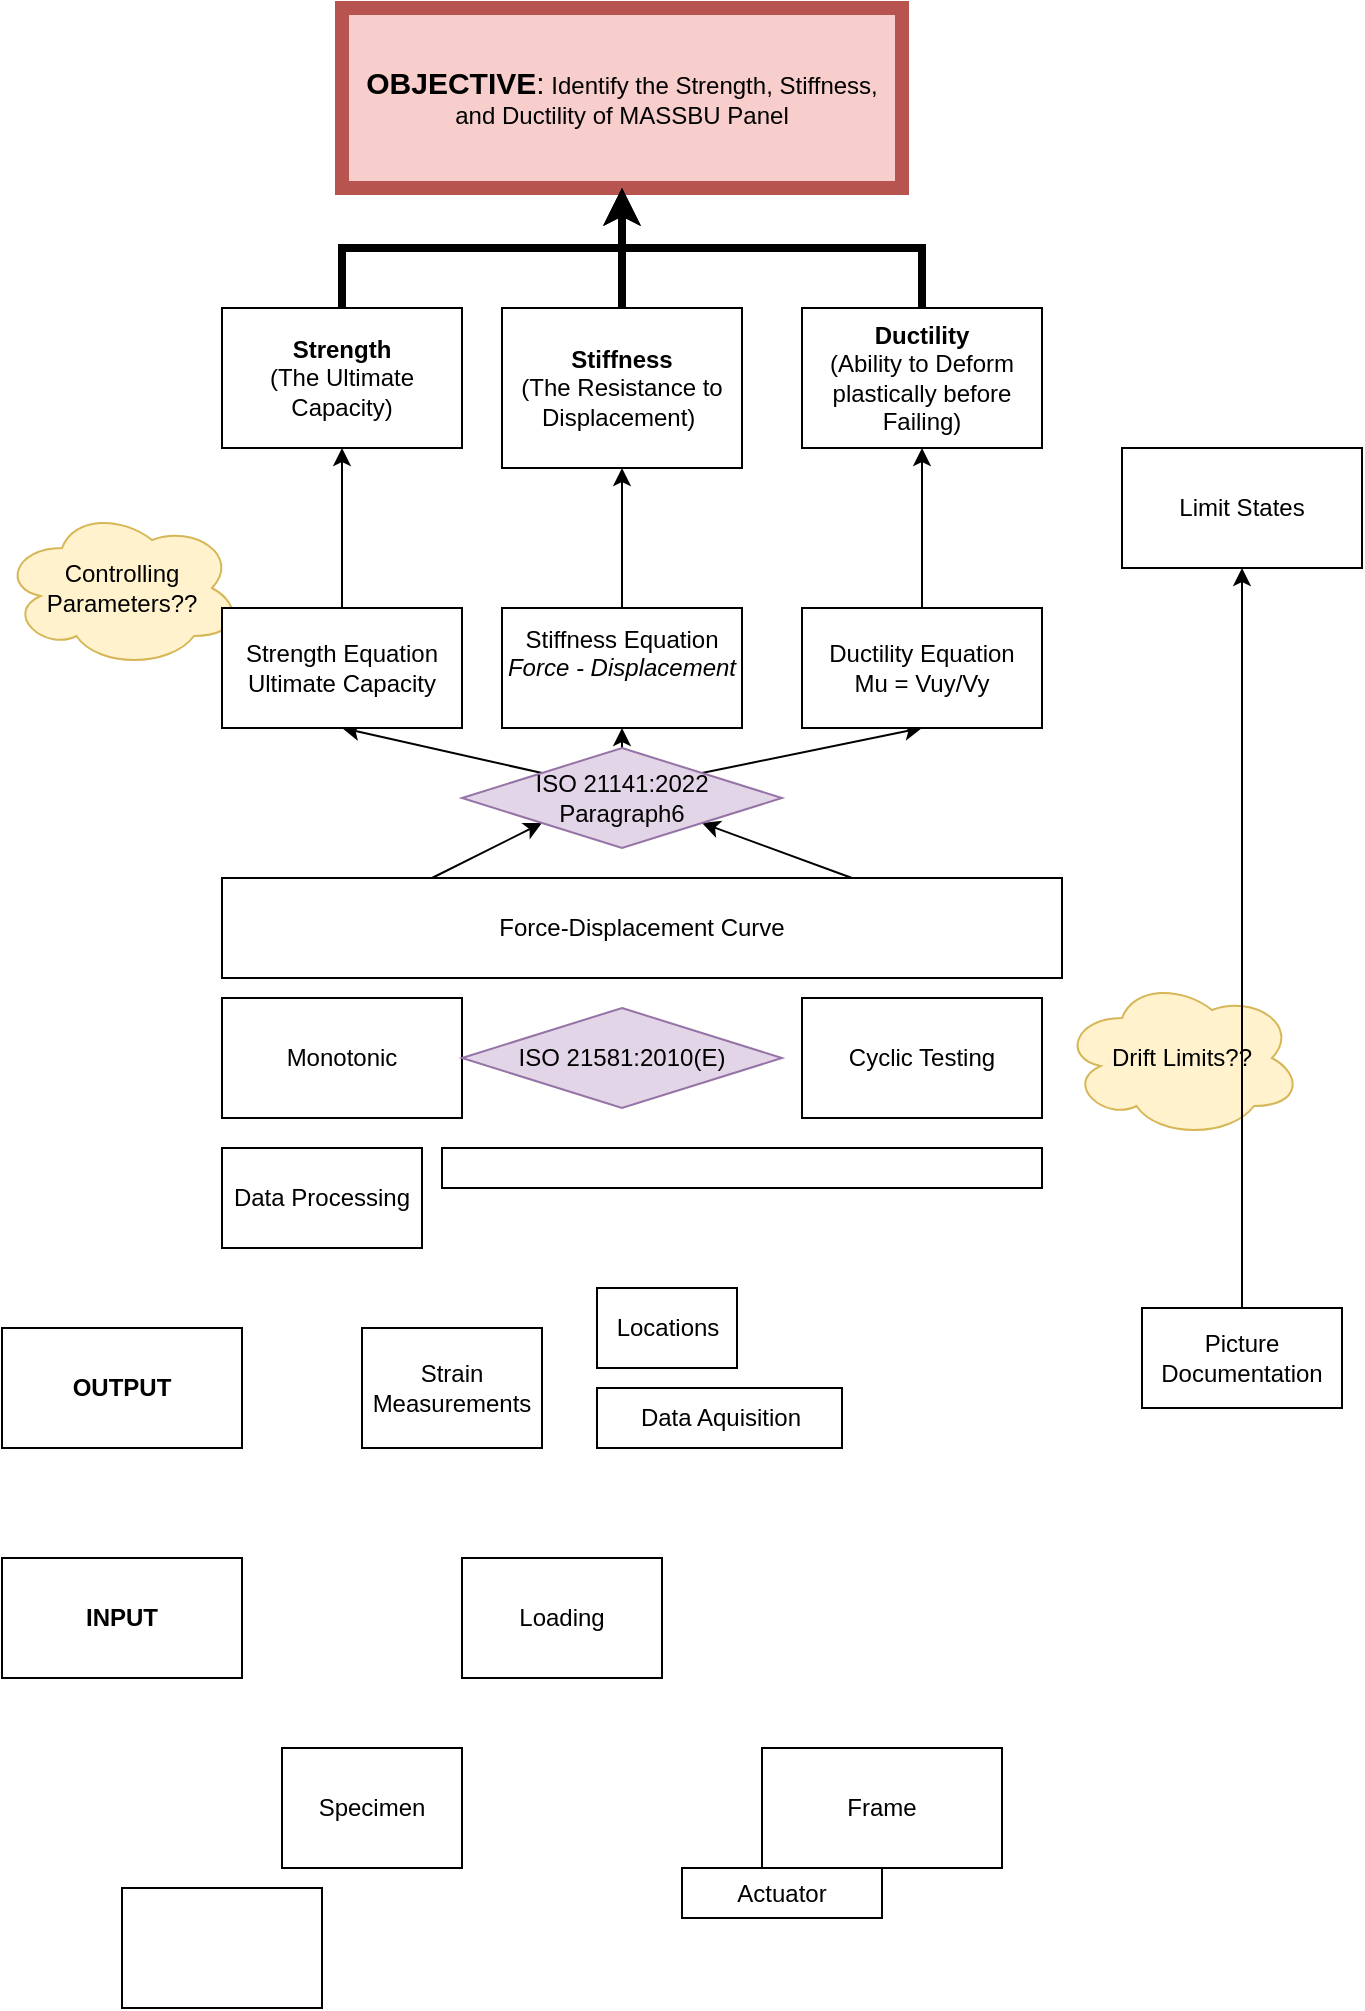 <mxfile version="26.0.16">
  <diagram id="prtHgNgQTEPvFCAcTncT" name="Page-1">
    <mxGraphModel dx="794" dy="472" grid="1" gridSize="10" guides="1" tooltips="1" connect="1" arrows="1" fold="1" page="1" pageScale="1" pageWidth="827" pageHeight="1169" math="0" shadow="0">
      <root>
        <mxCell id="0" />
        <mxCell id="1" parent="0" />
        <mxCell id="FZWcAyS96nI4NnQCvx1--2" value="&lt;font style=&quot;font-size: 15px;&quot;&gt;&lt;b style=&quot;&quot;&gt;OBJECTIVE&lt;/b&gt;:&lt;/font&gt; Identify the Strength, Stiffness, and Ductility of MASSBU Panel" style="rounded=0;whiteSpace=wrap;html=1;fillColor=#f8cecc;strokeColor=#b85450;strokeWidth=7;" vertex="1" parent="1">
          <mxGeometry x="170" y="10" width="280" height="90" as="geometry" />
        </mxCell>
        <mxCell id="FZWcAyS96nI4NnQCvx1--12" style="edgeStyle=orthogonalEdgeStyle;rounded=0;orthogonalLoop=1;jettySize=auto;html=1;exitX=0.5;exitY=0;exitDx=0;exitDy=0;strokeWidth=4;entryX=0.5;entryY=1;entryDx=0;entryDy=0;" edge="1" parent="1" source="FZWcAyS96nI4NnQCvx1--3" target="FZWcAyS96nI4NnQCvx1--2">
          <mxGeometry relative="1" as="geometry">
            <mxPoint x="300" y="100" as="targetPoint" />
          </mxGeometry>
        </mxCell>
        <mxCell id="FZWcAyS96nI4NnQCvx1--3" value="&lt;b&gt;Strength&lt;/b&gt;&lt;div&gt;(The Ultimate Capacity)&lt;/div&gt;" style="rounded=0;whiteSpace=wrap;html=1;" vertex="1" parent="1">
          <mxGeometry x="110" y="160" width="120" height="70" as="geometry" />
        </mxCell>
        <mxCell id="FZWcAyS96nI4NnQCvx1--13" style="edgeStyle=orthogonalEdgeStyle;rounded=0;orthogonalLoop=1;jettySize=auto;html=1;exitX=0.5;exitY=0;exitDx=0;exitDy=0;entryX=0.5;entryY=1;entryDx=0;entryDy=0;strokeWidth=4;" edge="1" parent="1" source="FZWcAyS96nI4NnQCvx1--4" target="FZWcAyS96nI4NnQCvx1--2">
          <mxGeometry relative="1" as="geometry">
            <mxPoint x="280" y="110" as="targetPoint" />
          </mxGeometry>
        </mxCell>
        <mxCell id="FZWcAyS96nI4NnQCvx1--4" value="&lt;b&gt;Stiffness&lt;/b&gt;&lt;div&gt;(The Resistance to Displacement)&amp;nbsp;&lt;/div&gt;" style="rounded=0;whiteSpace=wrap;html=1;" vertex="1" parent="1">
          <mxGeometry x="250" y="160" width="120" height="80" as="geometry" />
        </mxCell>
        <mxCell id="FZWcAyS96nI4NnQCvx1--14" style="edgeStyle=orthogonalEdgeStyle;rounded=0;orthogonalLoop=1;jettySize=auto;html=1;exitX=0.5;exitY=0;exitDx=0;exitDy=0;entryX=0.5;entryY=1;entryDx=0;entryDy=0;strokeWidth=4;" edge="1" parent="1" source="FZWcAyS96nI4NnQCvx1--5" target="FZWcAyS96nI4NnQCvx1--2">
          <mxGeometry relative="1" as="geometry">
            <mxPoint x="280" y="110" as="targetPoint" />
          </mxGeometry>
        </mxCell>
        <mxCell id="FZWcAyS96nI4NnQCvx1--5" value="&lt;b&gt;Ductility&lt;/b&gt;&lt;div&gt;(Ability to Deform plastically before Failing)&lt;/div&gt;" style="rounded=0;whiteSpace=wrap;html=1;" vertex="1" parent="1">
          <mxGeometry x="400" y="160" width="120" height="70" as="geometry" />
        </mxCell>
        <mxCell id="FZWcAyS96nI4NnQCvx1--9" value="Controlling Parameters??" style="ellipse;shape=cloud;whiteSpace=wrap;html=1;fillColor=#fff2cc;strokeColor=#d6b656;" vertex="1" parent="1">
          <mxGeometry y="260" width="120" height="80" as="geometry" />
        </mxCell>
        <mxCell id="FZWcAyS96nI4NnQCvx1--11" value="Limit States" style="rounded=0;whiteSpace=wrap;html=1;" vertex="1" parent="1">
          <mxGeometry x="560" y="230" width="120" height="60" as="geometry" />
        </mxCell>
        <mxCell id="FZWcAyS96nI4NnQCvx1--26" style="rounded=0;orthogonalLoop=1;jettySize=auto;html=1;exitX=0.25;exitY=0;exitDx=0;exitDy=0;entryX=0;entryY=1;entryDx=0;entryDy=0;" edge="1" parent="1" source="FZWcAyS96nI4NnQCvx1--15" target="FZWcAyS96nI4NnQCvx1--22">
          <mxGeometry relative="1" as="geometry" />
        </mxCell>
        <mxCell id="FZWcAyS96nI4NnQCvx1--28" style="rounded=0;orthogonalLoop=1;jettySize=auto;html=1;exitX=0.75;exitY=0;exitDx=0;exitDy=0;entryX=1;entryY=1;entryDx=0;entryDy=0;" edge="1" parent="1" source="FZWcAyS96nI4NnQCvx1--15" target="FZWcAyS96nI4NnQCvx1--22">
          <mxGeometry relative="1" as="geometry" />
        </mxCell>
        <mxCell id="FZWcAyS96nI4NnQCvx1--15" value="Force-Displacement Curve" style="rounded=0;whiteSpace=wrap;html=1;" vertex="1" parent="1">
          <mxGeometry x="110" y="445" width="420" height="50" as="geometry" />
        </mxCell>
        <mxCell id="FZWcAyS96nI4NnQCvx1--16" value="Monotonic" style="rounded=0;whiteSpace=wrap;html=1;" vertex="1" parent="1">
          <mxGeometry x="110" y="505" width="120" height="60" as="geometry" />
        </mxCell>
        <mxCell id="FZWcAyS96nI4NnQCvx1--17" value="Cyclic Testing" style="rounded=0;whiteSpace=wrap;html=1;" vertex="1" parent="1">
          <mxGeometry x="400" y="505" width="120" height="60" as="geometry" />
        </mxCell>
        <mxCell id="FZWcAyS96nI4NnQCvx1--20" value="Drift Limits??" style="ellipse;shape=cloud;whiteSpace=wrap;html=1;fillColor=#fff2cc;strokeColor=#d6b656;" vertex="1" parent="1">
          <mxGeometry x="530" y="495" width="120" height="80" as="geometry" />
        </mxCell>
        <mxCell id="FZWcAyS96nI4NnQCvx1--21" value="ISO 21581:2010(E)" style="rhombus;whiteSpace=wrap;html=1;fillColor=#e1d5e7;strokeColor=#9673a6;" vertex="1" parent="1">
          <mxGeometry x="230" y="510" width="160" height="50" as="geometry" />
        </mxCell>
        <mxCell id="FZWcAyS96nI4NnQCvx1--27" style="rounded=0;orthogonalLoop=1;jettySize=auto;html=1;exitX=0;exitY=0;exitDx=0;exitDy=0;entryX=0.5;entryY=1;entryDx=0;entryDy=0;" edge="1" parent="1" source="FZWcAyS96nI4NnQCvx1--22" target="FZWcAyS96nI4NnQCvx1--23">
          <mxGeometry relative="1" as="geometry">
            <mxPoint x="270.0" y="382.5" as="sourcePoint" />
          </mxGeometry>
        </mxCell>
        <mxCell id="FZWcAyS96nI4NnQCvx1--29" style="rounded=0;orthogonalLoop=1;jettySize=auto;html=1;exitX=1;exitY=0;exitDx=0;exitDy=0;entryX=0.5;entryY=1;entryDx=0;entryDy=0;" edge="1" parent="1" source="FZWcAyS96nI4NnQCvx1--22" target="FZWcAyS96nI4NnQCvx1--25">
          <mxGeometry relative="1" as="geometry">
            <mxPoint x="350.0" y="382.5" as="sourcePoint" />
          </mxGeometry>
        </mxCell>
        <mxCell id="FZWcAyS96nI4NnQCvx1--34" style="edgeStyle=orthogonalEdgeStyle;rounded=0;orthogonalLoop=1;jettySize=auto;html=1;exitX=0.5;exitY=0;exitDx=0;exitDy=0;entryX=0.5;entryY=1;entryDx=0;entryDy=0;" edge="1" parent="1" source="FZWcAyS96nI4NnQCvx1--22" target="FZWcAyS96nI4NnQCvx1--24">
          <mxGeometry relative="1" as="geometry" />
        </mxCell>
        <mxCell id="FZWcAyS96nI4NnQCvx1--22" value="ISO 21141:2022&lt;div&gt;Paragraph6&lt;/div&gt;" style="rhombus;whiteSpace=wrap;html=1;fillColor=#e1d5e7;strokeColor=#9673a6;" vertex="1" parent="1">
          <mxGeometry x="230" y="380" width="160" height="50" as="geometry" />
        </mxCell>
        <mxCell id="FZWcAyS96nI4NnQCvx1--30" style="edgeStyle=orthogonalEdgeStyle;rounded=0;orthogonalLoop=1;jettySize=auto;html=1;exitX=0.5;exitY=0;exitDx=0;exitDy=0;entryX=0.5;entryY=1;entryDx=0;entryDy=0;" edge="1" parent="1" source="FZWcAyS96nI4NnQCvx1--23" target="FZWcAyS96nI4NnQCvx1--3">
          <mxGeometry relative="1" as="geometry" />
        </mxCell>
        <mxCell id="FZWcAyS96nI4NnQCvx1--23" value="Strength Equation&lt;div&gt;Ultimate Capacity&lt;/div&gt;" style="rounded=0;whiteSpace=wrap;html=1;" vertex="1" parent="1">
          <mxGeometry x="110" y="310" width="120" height="60" as="geometry" />
        </mxCell>
        <mxCell id="FZWcAyS96nI4NnQCvx1--32" style="edgeStyle=orthogonalEdgeStyle;rounded=0;orthogonalLoop=1;jettySize=auto;html=1;exitX=0.5;exitY=0;exitDx=0;exitDy=0;entryX=0.5;entryY=1;entryDx=0;entryDy=0;" edge="1" parent="1" source="FZWcAyS96nI4NnQCvx1--24" target="FZWcAyS96nI4NnQCvx1--4">
          <mxGeometry relative="1" as="geometry" />
        </mxCell>
        <mxCell id="FZWcAyS96nI4NnQCvx1--24" value="Stiffness Equation&lt;div&gt;&lt;i&gt;Force - Displacement&lt;br&gt;&lt;/i&gt;&lt;div&gt;&lt;br&gt;&lt;/div&gt;&lt;/div&gt;" style="rounded=0;whiteSpace=wrap;html=1;" vertex="1" parent="1">
          <mxGeometry x="250" y="310" width="120" height="60" as="geometry" />
        </mxCell>
        <mxCell id="FZWcAyS96nI4NnQCvx1--33" style="edgeStyle=orthogonalEdgeStyle;rounded=0;orthogonalLoop=1;jettySize=auto;html=1;exitX=0.5;exitY=0;exitDx=0;exitDy=0;entryX=0.5;entryY=1;entryDx=0;entryDy=0;" edge="1" parent="1" source="FZWcAyS96nI4NnQCvx1--25" target="FZWcAyS96nI4NnQCvx1--5">
          <mxGeometry relative="1" as="geometry" />
        </mxCell>
        <mxCell id="FZWcAyS96nI4NnQCvx1--25" value="Ductility Equation&lt;div&gt;Mu = Vuy/Vy&lt;/div&gt;" style="rounded=0;whiteSpace=wrap;html=1;" vertex="1" parent="1">
          <mxGeometry x="400" y="310" width="120" height="60" as="geometry" />
        </mxCell>
        <mxCell id="FZWcAyS96nI4NnQCvx1--35" value="Specimen" style="rounded=0;whiteSpace=wrap;html=1;" vertex="1" parent="1">
          <mxGeometry x="140" y="880" width="90" height="60" as="geometry" />
        </mxCell>
        <mxCell id="FZWcAyS96nI4NnQCvx1--36" value="Strain Measurements" style="rounded=0;whiteSpace=wrap;html=1;" vertex="1" parent="1">
          <mxGeometry x="180" y="670" width="90" height="60" as="geometry" />
        </mxCell>
        <mxCell id="FZWcAyS96nI4NnQCvx1--37" value="Locations" style="whiteSpace=wrap;html=1;" vertex="1" parent="1">
          <mxGeometry x="297.5" y="650" width="70" height="40" as="geometry" />
        </mxCell>
        <mxCell id="FZWcAyS96nI4NnQCvx1--39" value="Data Aquisition" style="whiteSpace=wrap;html=1;" vertex="1" parent="1">
          <mxGeometry x="297.5" y="700" width="122.5" height="30" as="geometry" />
        </mxCell>
        <mxCell id="FZWcAyS96nI4NnQCvx1--40" value="Data Processing" style="whiteSpace=wrap;html=1;" vertex="1" parent="1">
          <mxGeometry x="110" y="580" width="100" height="50" as="geometry" />
        </mxCell>
        <mxCell id="FZWcAyS96nI4NnQCvx1--41" value="" style="whiteSpace=wrap;html=1;" vertex="1" parent="1">
          <mxGeometry x="220" y="580" width="300" height="20" as="geometry" />
        </mxCell>
        <mxCell id="FZWcAyS96nI4NnQCvx1--42" value="Picture Documentation" style="whiteSpace=wrap;html=1;" vertex="1" parent="1">
          <mxGeometry x="570" y="660" width="100" height="50" as="geometry" />
        </mxCell>
        <mxCell id="FZWcAyS96nI4NnQCvx1--43" style="edgeStyle=orthogonalEdgeStyle;rounded=0;orthogonalLoop=1;jettySize=auto;html=1;exitX=0.5;exitY=0;exitDx=0;exitDy=0;entryX=0.5;entryY=1;entryDx=0;entryDy=0;" edge="1" parent="1" source="FZWcAyS96nI4NnQCvx1--42" target="FZWcAyS96nI4NnQCvx1--11">
          <mxGeometry relative="1" as="geometry" />
        </mxCell>
        <mxCell id="FZWcAyS96nI4NnQCvx1--44" value="Loading" style="rounded=0;whiteSpace=wrap;html=1;" vertex="1" parent="1">
          <mxGeometry x="230" y="785" width="100" height="60" as="geometry" />
        </mxCell>
        <mxCell id="FZWcAyS96nI4NnQCvx1--45" value="Frame" style="whiteSpace=wrap;html=1;" vertex="1" parent="1">
          <mxGeometry x="380" y="880" width="120" height="60" as="geometry" />
        </mxCell>
        <mxCell id="FZWcAyS96nI4NnQCvx1--46" value="Actuator" style="whiteSpace=wrap;html=1;" vertex="1" parent="1">
          <mxGeometry x="340" y="940" width="100" height="25" as="geometry" />
        </mxCell>
        <mxCell id="FZWcAyS96nI4NnQCvx1--48" value="&lt;b&gt;INPUT&lt;/b&gt;" style="whiteSpace=wrap;html=1;" vertex="1" parent="1">
          <mxGeometry y="785" width="120" height="60" as="geometry" />
        </mxCell>
        <mxCell id="FZWcAyS96nI4NnQCvx1--49" value="&lt;b&gt;OUTPUT&lt;/b&gt;" style="whiteSpace=wrap;html=1;" vertex="1" parent="1">
          <mxGeometry y="670" width="120" height="60" as="geometry" />
        </mxCell>
        <mxCell id="FZWcAyS96nI4NnQCvx1--50" value="" style="whiteSpace=wrap;html=1;" vertex="1" parent="1">
          <mxGeometry x="60" y="950" width="100" height="60" as="geometry" />
        </mxCell>
      </root>
    </mxGraphModel>
  </diagram>
</mxfile>
